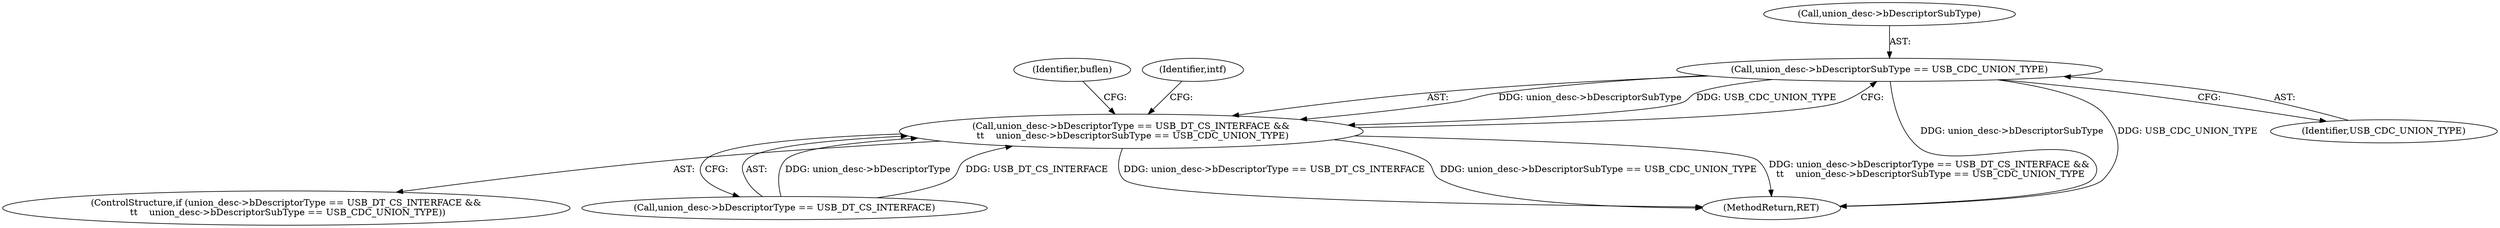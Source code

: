 digraph "0_linux_ea04efee7635c9120d015dcdeeeb6988130cb67a@pointer" {
"1000161" [label="(Call,union_desc->bDescriptorSubType == USB_CDC_UNION_TYPE)"];
"1000155" [label="(Call,union_desc->bDescriptorType == USB_DT_CS_INTERFACE &&\n \t\t    union_desc->bDescriptorSubType == USB_CDC_UNION_TYPE)"];
"1000156" [label="(Call,union_desc->bDescriptorType == USB_DT_CS_INTERFACE)"];
"1000176" [label="(Identifier,buflen)"];
"1000154" [label="(ControlStructure,if (union_desc->bDescriptorType == USB_DT_CS_INTERFACE &&\n \t\t    union_desc->bDescriptorSubType == USB_CDC_UNION_TYPE))"];
"1000155" [label="(Call,union_desc->bDescriptorType == USB_DT_CS_INTERFACE &&\n \t\t    union_desc->bDescriptorSubType == USB_CDC_UNION_TYPE)"];
"1000170" [label="(Identifier,intf)"];
"1000161" [label="(Call,union_desc->bDescriptorSubType == USB_CDC_UNION_TYPE)"];
"1000193" [label="(MethodReturn,RET)"];
"1000165" [label="(Identifier,USB_CDC_UNION_TYPE)"];
"1000162" [label="(Call,union_desc->bDescriptorSubType)"];
"1000161" -> "1000155"  [label="AST: "];
"1000161" -> "1000165"  [label="CFG: "];
"1000162" -> "1000161"  [label="AST: "];
"1000165" -> "1000161"  [label="AST: "];
"1000155" -> "1000161"  [label="CFG: "];
"1000161" -> "1000193"  [label="DDG: union_desc->bDescriptorSubType"];
"1000161" -> "1000193"  [label="DDG: USB_CDC_UNION_TYPE"];
"1000161" -> "1000155"  [label="DDG: union_desc->bDescriptorSubType"];
"1000161" -> "1000155"  [label="DDG: USB_CDC_UNION_TYPE"];
"1000155" -> "1000154"  [label="AST: "];
"1000155" -> "1000156"  [label="CFG: "];
"1000156" -> "1000155"  [label="AST: "];
"1000170" -> "1000155"  [label="CFG: "];
"1000176" -> "1000155"  [label="CFG: "];
"1000155" -> "1000193"  [label="DDG: union_desc->bDescriptorType == USB_DT_CS_INTERFACE"];
"1000155" -> "1000193"  [label="DDG: union_desc->bDescriptorSubType == USB_CDC_UNION_TYPE"];
"1000155" -> "1000193"  [label="DDG: union_desc->bDescriptorType == USB_DT_CS_INTERFACE &&\n \t\t    union_desc->bDescriptorSubType == USB_CDC_UNION_TYPE"];
"1000156" -> "1000155"  [label="DDG: union_desc->bDescriptorType"];
"1000156" -> "1000155"  [label="DDG: USB_DT_CS_INTERFACE"];
}
